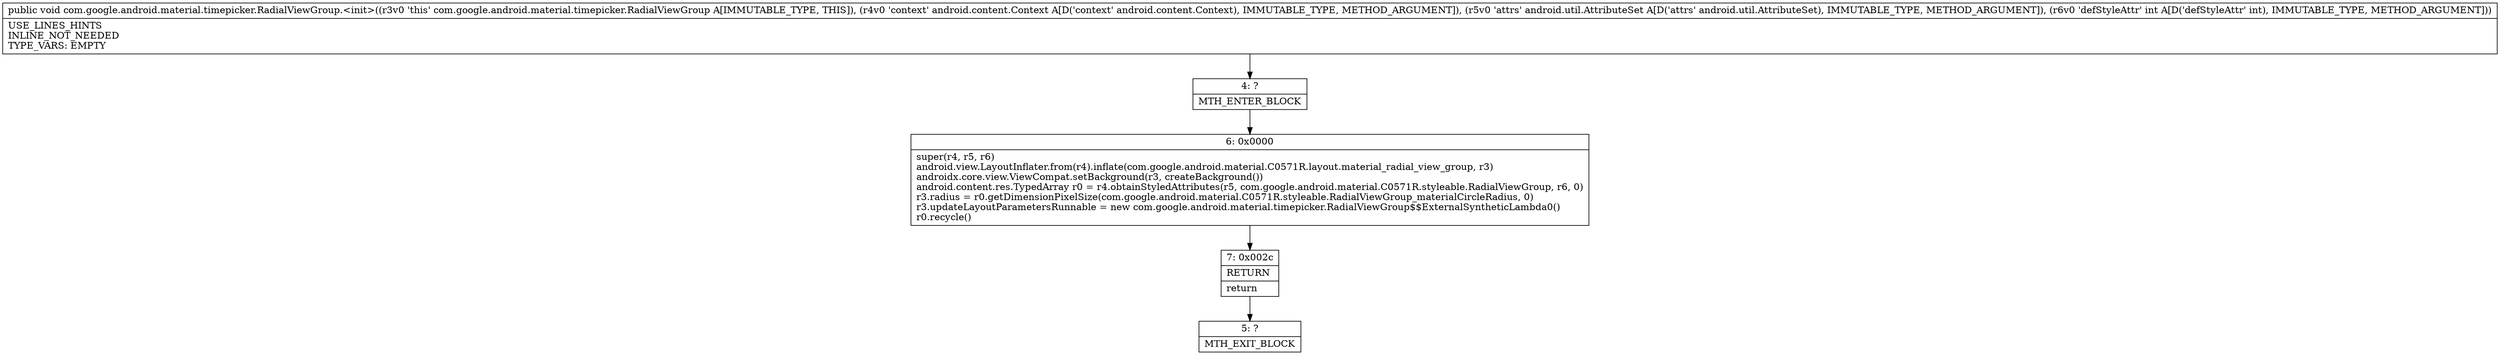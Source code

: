 digraph "CFG forcom.google.android.material.timepicker.RadialViewGroup.\<init\>(Landroid\/content\/Context;Landroid\/util\/AttributeSet;I)V" {
Node_4 [shape=record,label="{4\:\ ?|MTH_ENTER_BLOCK\l}"];
Node_6 [shape=record,label="{6\:\ 0x0000|super(r4, r5, r6)\landroid.view.LayoutInflater.from(r4).inflate(com.google.android.material.C0571R.layout.material_radial_view_group, r3)\landroidx.core.view.ViewCompat.setBackground(r3, createBackground())\landroid.content.res.TypedArray r0 = r4.obtainStyledAttributes(r5, com.google.android.material.C0571R.styleable.RadialViewGroup, r6, 0)\lr3.radius = r0.getDimensionPixelSize(com.google.android.material.C0571R.styleable.RadialViewGroup_materialCircleRadius, 0)\lr3.updateLayoutParametersRunnable = new com.google.android.material.timepicker.RadialViewGroup$$ExternalSyntheticLambda0()\lr0.recycle()\l}"];
Node_7 [shape=record,label="{7\:\ 0x002c|RETURN\l|return\l}"];
Node_5 [shape=record,label="{5\:\ ?|MTH_EXIT_BLOCK\l}"];
MethodNode[shape=record,label="{public void com.google.android.material.timepicker.RadialViewGroup.\<init\>((r3v0 'this' com.google.android.material.timepicker.RadialViewGroup A[IMMUTABLE_TYPE, THIS]), (r4v0 'context' android.content.Context A[D('context' android.content.Context), IMMUTABLE_TYPE, METHOD_ARGUMENT]), (r5v0 'attrs' android.util.AttributeSet A[D('attrs' android.util.AttributeSet), IMMUTABLE_TYPE, METHOD_ARGUMENT]), (r6v0 'defStyleAttr' int A[D('defStyleAttr' int), IMMUTABLE_TYPE, METHOD_ARGUMENT]))  | USE_LINES_HINTS\lINLINE_NOT_NEEDED\lTYPE_VARS: EMPTY\l}"];
MethodNode -> Node_4;Node_4 -> Node_6;
Node_6 -> Node_7;
Node_7 -> Node_5;
}

